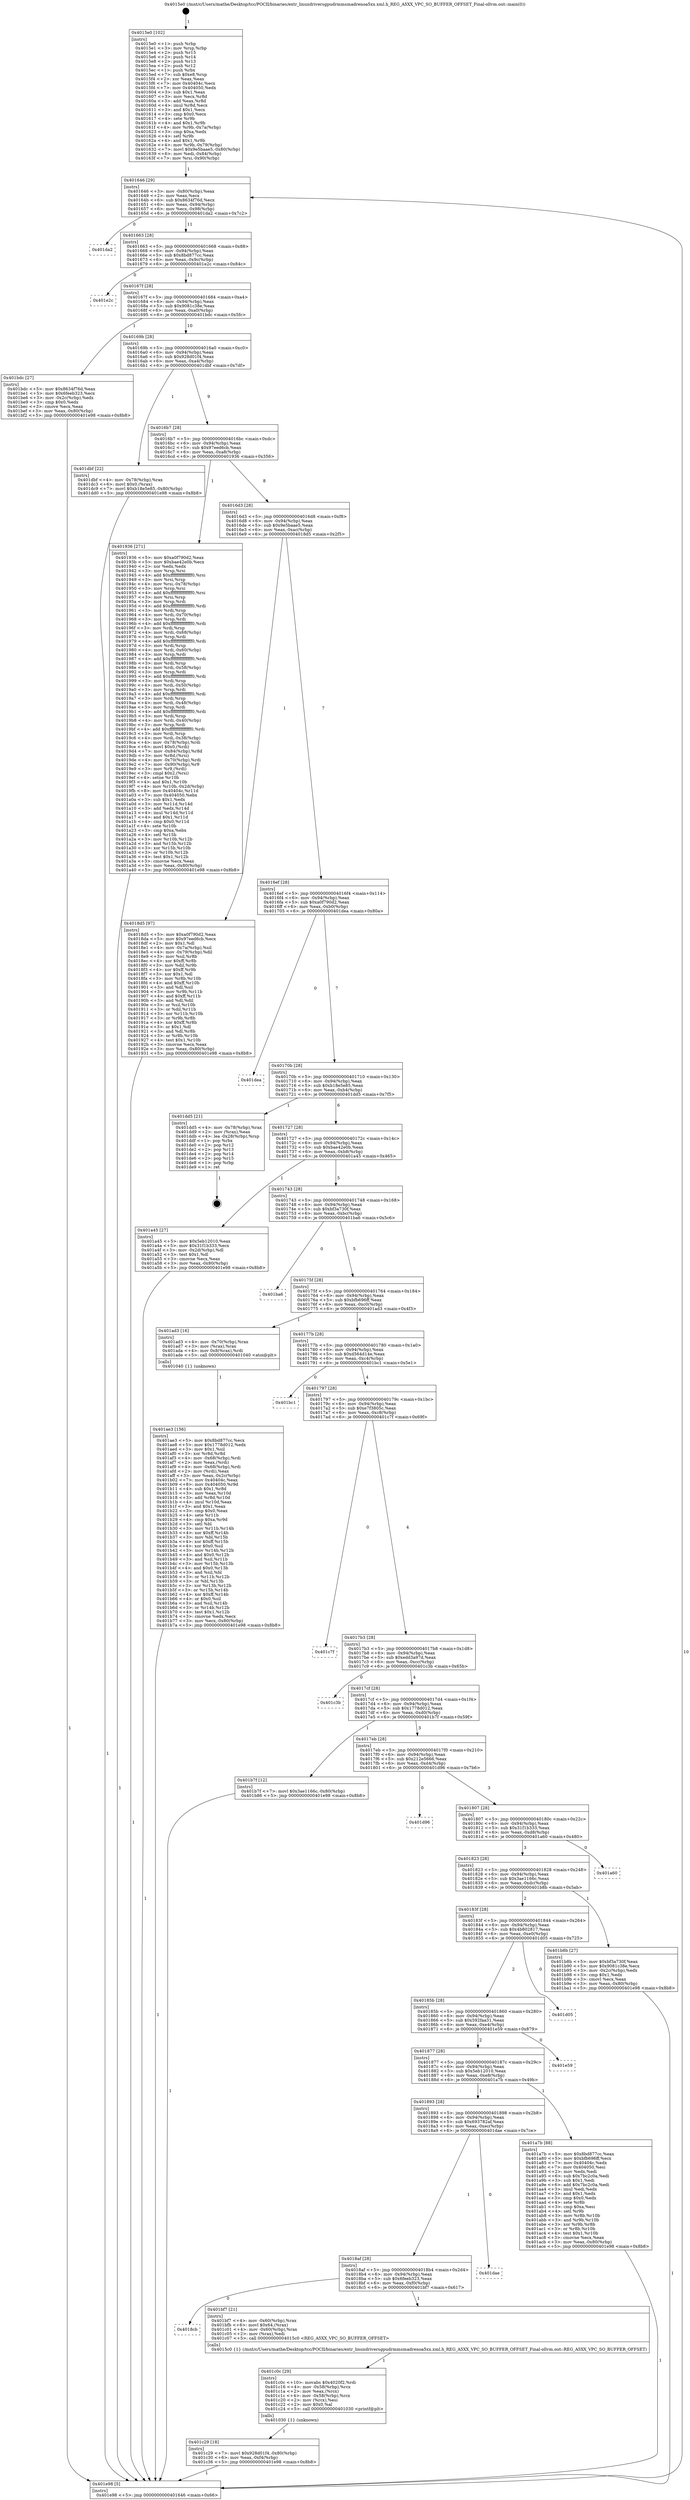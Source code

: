 digraph "0x4015e0" {
  label = "0x4015e0 (/mnt/c/Users/mathe/Desktop/tcc/POCII/binaries/extr_linuxdriversgpudrmmsmadrenoa5xx.xml.h_REG_A5XX_VPC_SO_BUFFER_OFFSET_Final-ollvm.out::main(0))"
  labelloc = "t"
  node[shape=record]

  Entry [label="",width=0.3,height=0.3,shape=circle,fillcolor=black,style=filled]
  "0x401646" [label="{
     0x401646 [29]\l
     | [instrs]\l
     &nbsp;&nbsp;0x401646 \<+3\>: mov -0x80(%rbp),%eax\l
     &nbsp;&nbsp;0x401649 \<+2\>: mov %eax,%ecx\l
     &nbsp;&nbsp;0x40164b \<+6\>: sub $0x8634f76d,%ecx\l
     &nbsp;&nbsp;0x401651 \<+6\>: mov %eax,-0x94(%rbp)\l
     &nbsp;&nbsp;0x401657 \<+6\>: mov %ecx,-0x98(%rbp)\l
     &nbsp;&nbsp;0x40165d \<+6\>: je 0000000000401da2 \<main+0x7c2\>\l
  }"]
  "0x401da2" [label="{
     0x401da2\l
  }", style=dashed]
  "0x401663" [label="{
     0x401663 [28]\l
     | [instrs]\l
     &nbsp;&nbsp;0x401663 \<+5\>: jmp 0000000000401668 \<main+0x88\>\l
     &nbsp;&nbsp;0x401668 \<+6\>: mov -0x94(%rbp),%eax\l
     &nbsp;&nbsp;0x40166e \<+5\>: sub $0x8bd877cc,%eax\l
     &nbsp;&nbsp;0x401673 \<+6\>: mov %eax,-0x9c(%rbp)\l
     &nbsp;&nbsp;0x401679 \<+6\>: je 0000000000401e2c \<main+0x84c\>\l
  }"]
  Exit [label="",width=0.3,height=0.3,shape=circle,fillcolor=black,style=filled,peripheries=2]
  "0x401e2c" [label="{
     0x401e2c\l
  }", style=dashed]
  "0x40167f" [label="{
     0x40167f [28]\l
     | [instrs]\l
     &nbsp;&nbsp;0x40167f \<+5\>: jmp 0000000000401684 \<main+0xa4\>\l
     &nbsp;&nbsp;0x401684 \<+6\>: mov -0x94(%rbp),%eax\l
     &nbsp;&nbsp;0x40168a \<+5\>: sub $0x9081c38e,%eax\l
     &nbsp;&nbsp;0x40168f \<+6\>: mov %eax,-0xa0(%rbp)\l
     &nbsp;&nbsp;0x401695 \<+6\>: je 0000000000401bdc \<main+0x5fc\>\l
  }"]
  "0x401c29" [label="{
     0x401c29 [18]\l
     | [instrs]\l
     &nbsp;&nbsp;0x401c29 \<+7\>: movl $0x928d01f4,-0x80(%rbp)\l
     &nbsp;&nbsp;0x401c30 \<+6\>: mov %eax,-0xf4(%rbp)\l
     &nbsp;&nbsp;0x401c36 \<+5\>: jmp 0000000000401e98 \<main+0x8b8\>\l
  }"]
  "0x401bdc" [label="{
     0x401bdc [27]\l
     | [instrs]\l
     &nbsp;&nbsp;0x401bdc \<+5\>: mov $0x8634f76d,%eax\l
     &nbsp;&nbsp;0x401be1 \<+5\>: mov $0x6feeb323,%ecx\l
     &nbsp;&nbsp;0x401be6 \<+3\>: mov -0x2c(%rbp),%edx\l
     &nbsp;&nbsp;0x401be9 \<+3\>: cmp $0x0,%edx\l
     &nbsp;&nbsp;0x401bec \<+3\>: cmove %ecx,%eax\l
     &nbsp;&nbsp;0x401bef \<+3\>: mov %eax,-0x80(%rbp)\l
     &nbsp;&nbsp;0x401bf2 \<+5\>: jmp 0000000000401e98 \<main+0x8b8\>\l
  }"]
  "0x40169b" [label="{
     0x40169b [28]\l
     | [instrs]\l
     &nbsp;&nbsp;0x40169b \<+5\>: jmp 00000000004016a0 \<main+0xc0\>\l
     &nbsp;&nbsp;0x4016a0 \<+6\>: mov -0x94(%rbp),%eax\l
     &nbsp;&nbsp;0x4016a6 \<+5\>: sub $0x928d01f4,%eax\l
     &nbsp;&nbsp;0x4016ab \<+6\>: mov %eax,-0xa4(%rbp)\l
     &nbsp;&nbsp;0x4016b1 \<+6\>: je 0000000000401dbf \<main+0x7df\>\l
  }"]
  "0x401c0c" [label="{
     0x401c0c [29]\l
     | [instrs]\l
     &nbsp;&nbsp;0x401c0c \<+10\>: movabs $0x4020f2,%rdi\l
     &nbsp;&nbsp;0x401c16 \<+4\>: mov -0x58(%rbp),%rcx\l
     &nbsp;&nbsp;0x401c1a \<+2\>: mov %eax,(%rcx)\l
     &nbsp;&nbsp;0x401c1c \<+4\>: mov -0x58(%rbp),%rcx\l
     &nbsp;&nbsp;0x401c20 \<+2\>: mov (%rcx),%esi\l
     &nbsp;&nbsp;0x401c22 \<+2\>: mov $0x0,%al\l
     &nbsp;&nbsp;0x401c24 \<+5\>: call 0000000000401030 \<printf@plt\>\l
     | [calls]\l
     &nbsp;&nbsp;0x401030 \{1\} (unknown)\l
  }"]
  "0x401dbf" [label="{
     0x401dbf [22]\l
     | [instrs]\l
     &nbsp;&nbsp;0x401dbf \<+4\>: mov -0x78(%rbp),%rax\l
     &nbsp;&nbsp;0x401dc3 \<+6\>: movl $0x0,(%rax)\l
     &nbsp;&nbsp;0x401dc9 \<+7\>: movl $0xb18e5e85,-0x80(%rbp)\l
     &nbsp;&nbsp;0x401dd0 \<+5\>: jmp 0000000000401e98 \<main+0x8b8\>\l
  }"]
  "0x4016b7" [label="{
     0x4016b7 [28]\l
     | [instrs]\l
     &nbsp;&nbsp;0x4016b7 \<+5\>: jmp 00000000004016bc \<main+0xdc\>\l
     &nbsp;&nbsp;0x4016bc \<+6\>: mov -0x94(%rbp),%eax\l
     &nbsp;&nbsp;0x4016c2 \<+5\>: sub $0x97eed6cb,%eax\l
     &nbsp;&nbsp;0x4016c7 \<+6\>: mov %eax,-0xa8(%rbp)\l
     &nbsp;&nbsp;0x4016cd \<+6\>: je 0000000000401936 \<main+0x356\>\l
  }"]
  "0x4018cb" [label="{
     0x4018cb\l
  }", style=dashed]
  "0x401936" [label="{
     0x401936 [271]\l
     | [instrs]\l
     &nbsp;&nbsp;0x401936 \<+5\>: mov $0xa0f790d2,%eax\l
     &nbsp;&nbsp;0x40193b \<+5\>: mov $0xbae42e0b,%ecx\l
     &nbsp;&nbsp;0x401940 \<+2\>: xor %edx,%edx\l
     &nbsp;&nbsp;0x401942 \<+3\>: mov %rsp,%rsi\l
     &nbsp;&nbsp;0x401945 \<+4\>: add $0xfffffffffffffff0,%rsi\l
     &nbsp;&nbsp;0x401949 \<+3\>: mov %rsi,%rsp\l
     &nbsp;&nbsp;0x40194c \<+4\>: mov %rsi,-0x78(%rbp)\l
     &nbsp;&nbsp;0x401950 \<+3\>: mov %rsp,%rsi\l
     &nbsp;&nbsp;0x401953 \<+4\>: add $0xfffffffffffffff0,%rsi\l
     &nbsp;&nbsp;0x401957 \<+3\>: mov %rsi,%rsp\l
     &nbsp;&nbsp;0x40195a \<+3\>: mov %rsp,%rdi\l
     &nbsp;&nbsp;0x40195d \<+4\>: add $0xfffffffffffffff0,%rdi\l
     &nbsp;&nbsp;0x401961 \<+3\>: mov %rdi,%rsp\l
     &nbsp;&nbsp;0x401964 \<+4\>: mov %rdi,-0x70(%rbp)\l
     &nbsp;&nbsp;0x401968 \<+3\>: mov %rsp,%rdi\l
     &nbsp;&nbsp;0x40196b \<+4\>: add $0xfffffffffffffff0,%rdi\l
     &nbsp;&nbsp;0x40196f \<+3\>: mov %rdi,%rsp\l
     &nbsp;&nbsp;0x401972 \<+4\>: mov %rdi,-0x68(%rbp)\l
     &nbsp;&nbsp;0x401976 \<+3\>: mov %rsp,%rdi\l
     &nbsp;&nbsp;0x401979 \<+4\>: add $0xfffffffffffffff0,%rdi\l
     &nbsp;&nbsp;0x40197d \<+3\>: mov %rdi,%rsp\l
     &nbsp;&nbsp;0x401980 \<+4\>: mov %rdi,-0x60(%rbp)\l
     &nbsp;&nbsp;0x401984 \<+3\>: mov %rsp,%rdi\l
     &nbsp;&nbsp;0x401987 \<+4\>: add $0xfffffffffffffff0,%rdi\l
     &nbsp;&nbsp;0x40198b \<+3\>: mov %rdi,%rsp\l
     &nbsp;&nbsp;0x40198e \<+4\>: mov %rdi,-0x58(%rbp)\l
     &nbsp;&nbsp;0x401992 \<+3\>: mov %rsp,%rdi\l
     &nbsp;&nbsp;0x401995 \<+4\>: add $0xfffffffffffffff0,%rdi\l
     &nbsp;&nbsp;0x401999 \<+3\>: mov %rdi,%rsp\l
     &nbsp;&nbsp;0x40199c \<+4\>: mov %rdi,-0x50(%rbp)\l
     &nbsp;&nbsp;0x4019a0 \<+3\>: mov %rsp,%rdi\l
     &nbsp;&nbsp;0x4019a3 \<+4\>: add $0xfffffffffffffff0,%rdi\l
     &nbsp;&nbsp;0x4019a7 \<+3\>: mov %rdi,%rsp\l
     &nbsp;&nbsp;0x4019aa \<+4\>: mov %rdi,-0x48(%rbp)\l
     &nbsp;&nbsp;0x4019ae \<+3\>: mov %rsp,%rdi\l
     &nbsp;&nbsp;0x4019b1 \<+4\>: add $0xfffffffffffffff0,%rdi\l
     &nbsp;&nbsp;0x4019b5 \<+3\>: mov %rdi,%rsp\l
     &nbsp;&nbsp;0x4019b8 \<+4\>: mov %rdi,-0x40(%rbp)\l
     &nbsp;&nbsp;0x4019bc \<+3\>: mov %rsp,%rdi\l
     &nbsp;&nbsp;0x4019bf \<+4\>: add $0xfffffffffffffff0,%rdi\l
     &nbsp;&nbsp;0x4019c3 \<+3\>: mov %rdi,%rsp\l
     &nbsp;&nbsp;0x4019c6 \<+4\>: mov %rdi,-0x38(%rbp)\l
     &nbsp;&nbsp;0x4019ca \<+4\>: mov -0x78(%rbp),%rdi\l
     &nbsp;&nbsp;0x4019ce \<+6\>: movl $0x0,(%rdi)\l
     &nbsp;&nbsp;0x4019d4 \<+7\>: mov -0x84(%rbp),%r8d\l
     &nbsp;&nbsp;0x4019db \<+3\>: mov %r8d,(%rsi)\l
     &nbsp;&nbsp;0x4019de \<+4\>: mov -0x70(%rbp),%rdi\l
     &nbsp;&nbsp;0x4019e2 \<+7\>: mov -0x90(%rbp),%r9\l
     &nbsp;&nbsp;0x4019e9 \<+3\>: mov %r9,(%rdi)\l
     &nbsp;&nbsp;0x4019ec \<+3\>: cmpl $0x2,(%rsi)\l
     &nbsp;&nbsp;0x4019ef \<+4\>: setne %r10b\l
     &nbsp;&nbsp;0x4019f3 \<+4\>: and $0x1,%r10b\l
     &nbsp;&nbsp;0x4019f7 \<+4\>: mov %r10b,-0x2d(%rbp)\l
     &nbsp;&nbsp;0x4019fb \<+8\>: mov 0x40404c,%r11d\l
     &nbsp;&nbsp;0x401a03 \<+7\>: mov 0x404050,%ebx\l
     &nbsp;&nbsp;0x401a0a \<+3\>: sub $0x1,%edx\l
     &nbsp;&nbsp;0x401a0d \<+3\>: mov %r11d,%r14d\l
     &nbsp;&nbsp;0x401a10 \<+3\>: add %edx,%r14d\l
     &nbsp;&nbsp;0x401a13 \<+4\>: imul %r14d,%r11d\l
     &nbsp;&nbsp;0x401a17 \<+4\>: and $0x1,%r11d\l
     &nbsp;&nbsp;0x401a1b \<+4\>: cmp $0x0,%r11d\l
     &nbsp;&nbsp;0x401a1f \<+4\>: sete %r10b\l
     &nbsp;&nbsp;0x401a23 \<+3\>: cmp $0xa,%ebx\l
     &nbsp;&nbsp;0x401a26 \<+4\>: setl %r15b\l
     &nbsp;&nbsp;0x401a2a \<+3\>: mov %r10b,%r12b\l
     &nbsp;&nbsp;0x401a2d \<+3\>: and %r15b,%r12b\l
     &nbsp;&nbsp;0x401a30 \<+3\>: xor %r15b,%r10b\l
     &nbsp;&nbsp;0x401a33 \<+3\>: or %r10b,%r12b\l
     &nbsp;&nbsp;0x401a36 \<+4\>: test $0x1,%r12b\l
     &nbsp;&nbsp;0x401a3a \<+3\>: cmovne %ecx,%eax\l
     &nbsp;&nbsp;0x401a3d \<+3\>: mov %eax,-0x80(%rbp)\l
     &nbsp;&nbsp;0x401a40 \<+5\>: jmp 0000000000401e98 \<main+0x8b8\>\l
  }"]
  "0x4016d3" [label="{
     0x4016d3 [28]\l
     | [instrs]\l
     &nbsp;&nbsp;0x4016d3 \<+5\>: jmp 00000000004016d8 \<main+0xf8\>\l
     &nbsp;&nbsp;0x4016d8 \<+6\>: mov -0x94(%rbp),%eax\l
     &nbsp;&nbsp;0x4016de \<+5\>: sub $0x9e5baae5,%eax\l
     &nbsp;&nbsp;0x4016e3 \<+6\>: mov %eax,-0xac(%rbp)\l
     &nbsp;&nbsp;0x4016e9 \<+6\>: je 00000000004018d5 \<main+0x2f5\>\l
  }"]
  "0x401bf7" [label="{
     0x401bf7 [21]\l
     | [instrs]\l
     &nbsp;&nbsp;0x401bf7 \<+4\>: mov -0x60(%rbp),%rax\l
     &nbsp;&nbsp;0x401bfb \<+6\>: movl $0x64,(%rax)\l
     &nbsp;&nbsp;0x401c01 \<+4\>: mov -0x60(%rbp),%rax\l
     &nbsp;&nbsp;0x401c05 \<+2\>: mov (%rax),%edi\l
     &nbsp;&nbsp;0x401c07 \<+5\>: call 00000000004015c0 \<REG_A5XX_VPC_SO_BUFFER_OFFSET\>\l
     | [calls]\l
     &nbsp;&nbsp;0x4015c0 \{1\} (/mnt/c/Users/mathe/Desktop/tcc/POCII/binaries/extr_linuxdriversgpudrmmsmadrenoa5xx.xml.h_REG_A5XX_VPC_SO_BUFFER_OFFSET_Final-ollvm.out::REG_A5XX_VPC_SO_BUFFER_OFFSET)\l
  }"]
  "0x4018d5" [label="{
     0x4018d5 [97]\l
     | [instrs]\l
     &nbsp;&nbsp;0x4018d5 \<+5\>: mov $0xa0f790d2,%eax\l
     &nbsp;&nbsp;0x4018da \<+5\>: mov $0x97eed6cb,%ecx\l
     &nbsp;&nbsp;0x4018df \<+2\>: mov $0x1,%dl\l
     &nbsp;&nbsp;0x4018e1 \<+4\>: mov -0x7a(%rbp),%sil\l
     &nbsp;&nbsp;0x4018e5 \<+4\>: mov -0x79(%rbp),%dil\l
     &nbsp;&nbsp;0x4018e9 \<+3\>: mov %sil,%r8b\l
     &nbsp;&nbsp;0x4018ec \<+4\>: xor $0xff,%r8b\l
     &nbsp;&nbsp;0x4018f0 \<+3\>: mov %dil,%r9b\l
     &nbsp;&nbsp;0x4018f3 \<+4\>: xor $0xff,%r9b\l
     &nbsp;&nbsp;0x4018f7 \<+3\>: xor $0x1,%dl\l
     &nbsp;&nbsp;0x4018fa \<+3\>: mov %r8b,%r10b\l
     &nbsp;&nbsp;0x4018fd \<+4\>: and $0xff,%r10b\l
     &nbsp;&nbsp;0x401901 \<+3\>: and %dl,%sil\l
     &nbsp;&nbsp;0x401904 \<+3\>: mov %r9b,%r11b\l
     &nbsp;&nbsp;0x401907 \<+4\>: and $0xff,%r11b\l
     &nbsp;&nbsp;0x40190b \<+3\>: and %dl,%dil\l
     &nbsp;&nbsp;0x40190e \<+3\>: or %sil,%r10b\l
     &nbsp;&nbsp;0x401911 \<+3\>: or %dil,%r11b\l
     &nbsp;&nbsp;0x401914 \<+3\>: xor %r11b,%r10b\l
     &nbsp;&nbsp;0x401917 \<+3\>: or %r9b,%r8b\l
     &nbsp;&nbsp;0x40191a \<+4\>: xor $0xff,%r8b\l
     &nbsp;&nbsp;0x40191e \<+3\>: or $0x1,%dl\l
     &nbsp;&nbsp;0x401921 \<+3\>: and %dl,%r8b\l
     &nbsp;&nbsp;0x401924 \<+3\>: or %r8b,%r10b\l
     &nbsp;&nbsp;0x401927 \<+4\>: test $0x1,%r10b\l
     &nbsp;&nbsp;0x40192b \<+3\>: cmovne %ecx,%eax\l
     &nbsp;&nbsp;0x40192e \<+3\>: mov %eax,-0x80(%rbp)\l
     &nbsp;&nbsp;0x401931 \<+5\>: jmp 0000000000401e98 \<main+0x8b8\>\l
  }"]
  "0x4016ef" [label="{
     0x4016ef [28]\l
     | [instrs]\l
     &nbsp;&nbsp;0x4016ef \<+5\>: jmp 00000000004016f4 \<main+0x114\>\l
     &nbsp;&nbsp;0x4016f4 \<+6\>: mov -0x94(%rbp),%eax\l
     &nbsp;&nbsp;0x4016fa \<+5\>: sub $0xa0f790d2,%eax\l
     &nbsp;&nbsp;0x4016ff \<+6\>: mov %eax,-0xb0(%rbp)\l
     &nbsp;&nbsp;0x401705 \<+6\>: je 0000000000401dea \<main+0x80a\>\l
  }"]
  "0x401e98" [label="{
     0x401e98 [5]\l
     | [instrs]\l
     &nbsp;&nbsp;0x401e98 \<+5\>: jmp 0000000000401646 \<main+0x66\>\l
  }"]
  "0x4015e0" [label="{
     0x4015e0 [102]\l
     | [instrs]\l
     &nbsp;&nbsp;0x4015e0 \<+1\>: push %rbp\l
     &nbsp;&nbsp;0x4015e1 \<+3\>: mov %rsp,%rbp\l
     &nbsp;&nbsp;0x4015e4 \<+2\>: push %r15\l
     &nbsp;&nbsp;0x4015e6 \<+2\>: push %r14\l
     &nbsp;&nbsp;0x4015e8 \<+2\>: push %r13\l
     &nbsp;&nbsp;0x4015ea \<+2\>: push %r12\l
     &nbsp;&nbsp;0x4015ec \<+1\>: push %rbx\l
     &nbsp;&nbsp;0x4015ed \<+7\>: sub $0xe8,%rsp\l
     &nbsp;&nbsp;0x4015f4 \<+2\>: xor %eax,%eax\l
     &nbsp;&nbsp;0x4015f6 \<+7\>: mov 0x40404c,%ecx\l
     &nbsp;&nbsp;0x4015fd \<+7\>: mov 0x404050,%edx\l
     &nbsp;&nbsp;0x401604 \<+3\>: sub $0x1,%eax\l
     &nbsp;&nbsp;0x401607 \<+3\>: mov %ecx,%r8d\l
     &nbsp;&nbsp;0x40160a \<+3\>: add %eax,%r8d\l
     &nbsp;&nbsp;0x40160d \<+4\>: imul %r8d,%ecx\l
     &nbsp;&nbsp;0x401611 \<+3\>: and $0x1,%ecx\l
     &nbsp;&nbsp;0x401614 \<+3\>: cmp $0x0,%ecx\l
     &nbsp;&nbsp;0x401617 \<+4\>: sete %r9b\l
     &nbsp;&nbsp;0x40161b \<+4\>: and $0x1,%r9b\l
     &nbsp;&nbsp;0x40161f \<+4\>: mov %r9b,-0x7a(%rbp)\l
     &nbsp;&nbsp;0x401623 \<+3\>: cmp $0xa,%edx\l
     &nbsp;&nbsp;0x401626 \<+4\>: setl %r9b\l
     &nbsp;&nbsp;0x40162a \<+4\>: and $0x1,%r9b\l
     &nbsp;&nbsp;0x40162e \<+4\>: mov %r9b,-0x79(%rbp)\l
     &nbsp;&nbsp;0x401632 \<+7\>: movl $0x9e5baae5,-0x80(%rbp)\l
     &nbsp;&nbsp;0x401639 \<+6\>: mov %edi,-0x84(%rbp)\l
     &nbsp;&nbsp;0x40163f \<+7\>: mov %rsi,-0x90(%rbp)\l
  }"]
  "0x4018af" [label="{
     0x4018af [28]\l
     | [instrs]\l
     &nbsp;&nbsp;0x4018af \<+5\>: jmp 00000000004018b4 \<main+0x2d4\>\l
     &nbsp;&nbsp;0x4018b4 \<+6\>: mov -0x94(%rbp),%eax\l
     &nbsp;&nbsp;0x4018ba \<+5\>: sub $0x6feeb323,%eax\l
     &nbsp;&nbsp;0x4018bf \<+6\>: mov %eax,-0xf0(%rbp)\l
     &nbsp;&nbsp;0x4018c5 \<+6\>: je 0000000000401bf7 \<main+0x617\>\l
  }"]
  "0x401dae" [label="{
     0x401dae\l
  }", style=dashed]
  "0x401dea" [label="{
     0x401dea\l
  }", style=dashed]
  "0x40170b" [label="{
     0x40170b [28]\l
     | [instrs]\l
     &nbsp;&nbsp;0x40170b \<+5\>: jmp 0000000000401710 \<main+0x130\>\l
     &nbsp;&nbsp;0x401710 \<+6\>: mov -0x94(%rbp),%eax\l
     &nbsp;&nbsp;0x401716 \<+5\>: sub $0xb18e5e85,%eax\l
     &nbsp;&nbsp;0x40171b \<+6\>: mov %eax,-0xb4(%rbp)\l
     &nbsp;&nbsp;0x401721 \<+6\>: je 0000000000401dd5 \<main+0x7f5\>\l
  }"]
  "0x401ae3" [label="{
     0x401ae3 [156]\l
     | [instrs]\l
     &nbsp;&nbsp;0x401ae3 \<+5\>: mov $0x8bd877cc,%ecx\l
     &nbsp;&nbsp;0x401ae8 \<+5\>: mov $0x1778d012,%edx\l
     &nbsp;&nbsp;0x401aed \<+3\>: mov $0x1,%sil\l
     &nbsp;&nbsp;0x401af0 \<+3\>: xor %r8d,%r8d\l
     &nbsp;&nbsp;0x401af3 \<+4\>: mov -0x68(%rbp),%rdi\l
     &nbsp;&nbsp;0x401af7 \<+2\>: mov %eax,(%rdi)\l
     &nbsp;&nbsp;0x401af9 \<+4\>: mov -0x68(%rbp),%rdi\l
     &nbsp;&nbsp;0x401afd \<+2\>: mov (%rdi),%eax\l
     &nbsp;&nbsp;0x401aff \<+3\>: mov %eax,-0x2c(%rbp)\l
     &nbsp;&nbsp;0x401b02 \<+7\>: mov 0x40404c,%eax\l
     &nbsp;&nbsp;0x401b09 \<+8\>: mov 0x404050,%r9d\l
     &nbsp;&nbsp;0x401b11 \<+4\>: sub $0x1,%r8d\l
     &nbsp;&nbsp;0x401b15 \<+3\>: mov %eax,%r10d\l
     &nbsp;&nbsp;0x401b18 \<+3\>: add %r8d,%r10d\l
     &nbsp;&nbsp;0x401b1b \<+4\>: imul %r10d,%eax\l
     &nbsp;&nbsp;0x401b1f \<+3\>: and $0x1,%eax\l
     &nbsp;&nbsp;0x401b22 \<+3\>: cmp $0x0,%eax\l
     &nbsp;&nbsp;0x401b25 \<+4\>: sete %r11b\l
     &nbsp;&nbsp;0x401b29 \<+4\>: cmp $0xa,%r9d\l
     &nbsp;&nbsp;0x401b2d \<+3\>: setl %bl\l
     &nbsp;&nbsp;0x401b30 \<+3\>: mov %r11b,%r14b\l
     &nbsp;&nbsp;0x401b33 \<+4\>: xor $0xff,%r14b\l
     &nbsp;&nbsp;0x401b37 \<+3\>: mov %bl,%r15b\l
     &nbsp;&nbsp;0x401b3a \<+4\>: xor $0xff,%r15b\l
     &nbsp;&nbsp;0x401b3e \<+4\>: xor $0x0,%sil\l
     &nbsp;&nbsp;0x401b42 \<+3\>: mov %r14b,%r12b\l
     &nbsp;&nbsp;0x401b45 \<+4\>: and $0x0,%r12b\l
     &nbsp;&nbsp;0x401b49 \<+3\>: and %sil,%r11b\l
     &nbsp;&nbsp;0x401b4c \<+3\>: mov %r15b,%r13b\l
     &nbsp;&nbsp;0x401b4f \<+4\>: and $0x0,%r13b\l
     &nbsp;&nbsp;0x401b53 \<+3\>: and %sil,%bl\l
     &nbsp;&nbsp;0x401b56 \<+3\>: or %r11b,%r12b\l
     &nbsp;&nbsp;0x401b59 \<+3\>: or %bl,%r13b\l
     &nbsp;&nbsp;0x401b5c \<+3\>: xor %r13b,%r12b\l
     &nbsp;&nbsp;0x401b5f \<+3\>: or %r15b,%r14b\l
     &nbsp;&nbsp;0x401b62 \<+4\>: xor $0xff,%r14b\l
     &nbsp;&nbsp;0x401b66 \<+4\>: or $0x0,%sil\l
     &nbsp;&nbsp;0x401b6a \<+3\>: and %sil,%r14b\l
     &nbsp;&nbsp;0x401b6d \<+3\>: or %r14b,%r12b\l
     &nbsp;&nbsp;0x401b70 \<+4\>: test $0x1,%r12b\l
     &nbsp;&nbsp;0x401b74 \<+3\>: cmovne %edx,%ecx\l
     &nbsp;&nbsp;0x401b77 \<+3\>: mov %ecx,-0x80(%rbp)\l
     &nbsp;&nbsp;0x401b7a \<+5\>: jmp 0000000000401e98 \<main+0x8b8\>\l
  }"]
  "0x401dd5" [label="{
     0x401dd5 [21]\l
     | [instrs]\l
     &nbsp;&nbsp;0x401dd5 \<+4\>: mov -0x78(%rbp),%rax\l
     &nbsp;&nbsp;0x401dd9 \<+2\>: mov (%rax),%eax\l
     &nbsp;&nbsp;0x401ddb \<+4\>: lea -0x28(%rbp),%rsp\l
     &nbsp;&nbsp;0x401ddf \<+1\>: pop %rbx\l
     &nbsp;&nbsp;0x401de0 \<+2\>: pop %r12\l
     &nbsp;&nbsp;0x401de2 \<+2\>: pop %r13\l
     &nbsp;&nbsp;0x401de4 \<+2\>: pop %r14\l
     &nbsp;&nbsp;0x401de6 \<+2\>: pop %r15\l
     &nbsp;&nbsp;0x401de8 \<+1\>: pop %rbp\l
     &nbsp;&nbsp;0x401de9 \<+1\>: ret\l
  }"]
  "0x401727" [label="{
     0x401727 [28]\l
     | [instrs]\l
     &nbsp;&nbsp;0x401727 \<+5\>: jmp 000000000040172c \<main+0x14c\>\l
     &nbsp;&nbsp;0x40172c \<+6\>: mov -0x94(%rbp),%eax\l
     &nbsp;&nbsp;0x401732 \<+5\>: sub $0xbae42e0b,%eax\l
     &nbsp;&nbsp;0x401737 \<+6\>: mov %eax,-0xb8(%rbp)\l
     &nbsp;&nbsp;0x40173d \<+6\>: je 0000000000401a45 \<main+0x465\>\l
  }"]
  "0x401893" [label="{
     0x401893 [28]\l
     | [instrs]\l
     &nbsp;&nbsp;0x401893 \<+5\>: jmp 0000000000401898 \<main+0x2b8\>\l
     &nbsp;&nbsp;0x401898 \<+6\>: mov -0x94(%rbp),%eax\l
     &nbsp;&nbsp;0x40189e \<+5\>: sub $0x693782af,%eax\l
     &nbsp;&nbsp;0x4018a3 \<+6\>: mov %eax,-0xec(%rbp)\l
     &nbsp;&nbsp;0x4018a9 \<+6\>: je 0000000000401dae \<main+0x7ce\>\l
  }"]
  "0x401a45" [label="{
     0x401a45 [27]\l
     | [instrs]\l
     &nbsp;&nbsp;0x401a45 \<+5\>: mov $0x5eb12010,%eax\l
     &nbsp;&nbsp;0x401a4a \<+5\>: mov $0x31f1b333,%ecx\l
     &nbsp;&nbsp;0x401a4f \<+3\>: mov -0x2d(%rbp),%dl\l
     &nbsp;&nbsp;0x401a52 \<+3\>: test $0x1,%dl\l
     &nbsp;&nbsp;0x401a55 \<+3\>: cmovne %ecx,%eax\l
     &nbsp;&nbsp;0x401a58 \<+3\>: mov %eax,-0x80(%rbp)\l
     &nbsp;&nbsp;0x401a5b \<+5\>: jmp 0000000000401e98 \<main+0x8b8\>\l
  }"]
  "0x401743" [label="{
     0x401743 [28]\l
     | [instrs]\l
     &nbsp;&nbsp;0x401743 \<+5\>: jmp 0000000000401748 \<main+0x168\>\l
     &nbsp;&nbsp;0x401748 \<+6\>: mov -0x94(%rbp),%eax\l
     &nbsp;&nbsp;0x40174e \<+5\>: sub $0xbf3a730f,%eax\l
     &nbsp;&nbsp;0x401753 \<+6\>: mov %eax,-0xbc(%rbp)\l
     &nbsp;&nbsp;0x401759 \<+6\>: je 0000000000401ba6 \<main+0x5c6\>\l
  }"]
  "0x401a7b" [label="{
     0x401a7b [88]\l
     | [instrs]\l
     &nbsp;&nbsp;0x401a7b \<+5\>: mov $0x8bd877cc,%eax\l
     &nbsp;&nbsp;0x401a80 \<+5\>: mov $0xbfb696ff,%ecx\l
     &nbsp;&nbsp;0x401a85 \<+7\>: mov 0x40404c,%edx\l
     &nbsp;&nbsp;0x401a8c \<+7\>: mov 0x404050,%esi\l
     &nbsp;&nbsp;0x401a93 \<+2\>: mov %edx,%edi\l
     &nbsp;&nbsp;0x401a95 \<+6\>: sub $0x7bc2c0a,%edi\l
     &nbsp;&nbsp;0x401a9b \<+3\>: sub $0x1,%edi\l
     &nbsp;&nbsp;0x401a9e \<+6\>: add $0x7bc2c0a,%edi\l
     &nbsp;&nbsp;0x401aa4 \<+3\>: imul %edi,%edx\l
     &nbsp;&nbsp;0x401aa7 \<+3\>: and $0x1,%edx\l
     &nbsp;&nbsp;0x401aaa \<+3\>: cmp $0x0,%edx\l
     &nbsp;&nbsp;0x401aad \<+4\>: sete %r8b\l
     &nbsp;&nbsp;0x401ab1 \<+3\>: cmp $0xa,%esi\l
     &nbsp;&nbsp;0x401ab4 \<+4\>: setl %r9b\l
     &nbsp;&nbsp;0x401ab8 \<+3\>: mov %r8b,%r10b\l
     &nbsp;&nbsp;0x401abb \<+3\>: and %r9b,%r10b\l
     &nbsp;&nbsp;0x401abe \<+3\>: xor %r9b,%r8b\l
     &nbsp;&nbsp;0x401ac1 \<+3\>: or %r8b,%r10b\l
     &nbsp;&nbsp;0x401ac4 \<+4\>: test $0x1,%r10b\l
     &nbsp;&nbsp;0x401ac8 \<+3\>: cmovne %ecx,%eax\l
     &nbsp;&nbsp;0x401acb \<+3\>: mov %eax,-0x80(%rbp)\l
     &nbsp;&nbsp;0x401ace \<+5\>: jmp 0000000000401e98 \<main+0x8b8\>\l
  }"]
  "0x401ba6" [label="{
     0x401ba6\l
  }", style=dashed]
  "0x40175f" [label="{
     0x40175f [28]\l
     | [instrs]\l
     &nbsp;&nbsp;0x40175f \<+5\>: jmp 0000000000401764 \<main+0x184\>\l
     &nbsp;&nbsp;0x401764 \<+6\>: mov -0x94(%rbp),%eax\l
     &nbsp;&nbsp;0x40176a \<+5\>: sub $0xbfb696ff,%eax\l
     &nbsp;&nbsp;0x40176f \<+6\>: mov %eax,-0xc0(%rbp)\l
     &nbsp;&nbsp;0x401775 \<+6\>: je 0000000000401ad3 \<main+0x4f3\>\l
  }"]
  "0x401877" [label="{
     0x401877 [28]\l
     | [instrs]\l
     &nbsp;&nbsp;0x401877 \<+5\>: jmp 000000000040187c \<main+0x29c\>\l
     &nbsp;&nbsp;0x40187c \<+6\>: mov -0x94(%rbp),%eax\l
     &nbsp;&nbsp;0x401882 \<+5\>: sub $0x5eb12010,%eax\l
     &nbsp;&nbsp;0x401887 \<+6\>: mov %eax,-0xe8(%rbp)\l
     &nbsp;&nbsp;0x40188d \<+6\>: je 0000000000401a7b \<main+0x49b\>\l
  }"]
  "0x401ad3" [label="{
     0x401ad3 [16]\l
     | [instrs]\l
     &nbsp;&nbsp;0x401ad3 \<+4\>: mov -0x70(%rbp),%rax\l
     &nbsp;&nbsp;0x401ad7 \<+3\>: mov (%rax),%rax\l
     &nbsp;&nbsp;0x401ada \<+4\>: mov 0x8(%rax),%rdi\l
     &nbsp;&nbsp;0x401ade \<+5\>: call 0000000000401040 \<atoi@plt\>\l
     | [calls]\l
     &nbsp;&nbsp;0x401040 \{1\} (unknown)\l
  }"]
  "0x40177b" [label="{
     0x40177b [28]\l
     | [instrs]\l
     &nbsp;&nbsp;0x40177b \<+5\>: jmp 0000000000401780 \<main+0x1a0\>\l
     &nbsp;&nbsp;0x401780 \<+6\>: mov -0x94(%rbp),%eax\l
     &nbsp;&nbsp;0x401786 \<+5\>: sub $0xd564d14e,%eax\l
     &nbsp;&nbsp;0x40178b \<+6\>: mov %eax,-0xc4(%rbp)\l
     &nbsp;&nbsp;0x401791 \<+6\>: je 0000000000401bc1 \<main+0x5e1\>\l
  }"]
  "0x401e59" [label="{
     0x401e59\l
  }", style=dashed]
  "0x401bc1" [label="{
     0x401bc1\l
  }", style=dashed]
  "0x401797" [label="{
     0x401797 [28]\l
     | [instrs]\l
     &nbsp;&nbsp;0x401797 \<+5\>: jmp 000000000040179c \<main+0x1bc\>\l
     &nbsp;&nbsp;0x40179c \<+6\>: mov -0x94(%rbp),%eax\l
     &nbsp;&nbsp;0x4017a2 \<+5\>: sub $0xe7f3805c,%eax\l
     &nbsp;&nbsp;0x4017a7 \<+6\>: mov %eax,-0xc8(%rbp)\l
     &nbsp;&nbsp;0x4017ad \<+6\>: je 0000000000401c7f \<main+0x69f\>\l
  }"]
  "0x40185b" [label="{
     0x40185b [28]\l
     | [instrs]\l
     &nbsp;&nbsp;0x40185b \<+5\>: jmp 0000000000401860 \<main+0x280\>\l
     &nbsp;&nbsp;0x401860 \<+6\>: mov -0x94(%rbp),%eax\l
     &nbsp;&nbsp;0x401866 \<+5\>: sub $0x592faa31,%eax\l
     &nbsp;&nbsp;0x40186b \<+6\>: mov %eax,-0xe4(%rbp)\l
     &nbsp;&nbsp;0x401871 \<+6\>: je 0000000000401e59 \<main+0x879\>\l
  }"]
  "0x401c7f" [label="{
     0x401c7f\l
  }", style=dashed]
  "0x4017b3" [label="{
     0x4017b3 [28]\l
     | [instrs]\l
     &nbsp;&nbsp;0x4017b3 \<+5\>: jmp 00000000004017b8 \<main+0x1d8\>\l
     &nbsp;&nbsp;0x4017b8 \<+6\>: mov -0x94(%rbp),%eax\l
     &nbsp;&nbsp;0x4017be \<+5\>: sub $0xedd3a97d,%eax\l
     &nbsp;&nbsp;0x4017c3 \<+6\>: mov %eax,-0xcc(%rbp)\l
     &nbsp;&nbsp;0x4017c9 \<+6\>: je 0000000000401c3b \<main+0x65b\>\l
  }"]
  "0x401d05" [label="{
     0x401d05\l
  }", style=dashed]
  "0x401c3b" [label="{
     0x401c3b\l
  }", style=dashed]
  "0x4017cf" [label="{
     0x4017cf [28]\l
     | [instrs]\l
     &nbsp;&nbsp;0x4017cf \<+5\>: jmp 00000000004017d4 \<main+0x1f4\>\l
     &nbsp;&nbsp;0x4017d4 \<+6\>: mov -0x94(%rbp),%eax\l
     &nbsp;&nbsp;0x4017da \<+5\>: sub $0x1778d012,%eax\l
     &nbsp;&nbsp;0x4017df \<+6\>: mov %eax,-0xd0(%rbp)\l
     &nbsp;&nbsp;0x4017e5 \<+6\>: je 0000000000401b7f \<main+0x59f\>\l
  }"]
  "0x40183f" [label="{
     0x40183f [28]\l
     | [instrs]\l
     &nbsp;&nbsp;0x40183f \<+5\>: jmp 0000000000401844 \<main+0x264\>\l
     &nbsp;&nbsp;0x401844 \<+6\>: mov -0x94(%rbp),%eax\l
     &nbsp;&nbsp;0x40184a \<+5\>: sub $0x4b802817,%eax\l
     &nbsp;&nbsp;0x40184f \<+6\>: mov %eax,-0xe0(%rbp)\l
     &nbsp;&nbsp;0x401855 \<+6\>: je 0000000000401d05 \<main+0x725\>\l
  }"]
  "0x401b7f" [label="{
     0x401b7f [12]\l
     | [instrs]\l
     &nbsp;&nbsp;0x401b7f \<+7\>: movl $0x3ae1166c,-0x80(%rbp)\l
     &nbsp;&nbsp;0x401b86 \<+5\>: jmp 0000000000401e98 \<main+0x8b8\>\l
  }"]
  "0x4017eb" [label="{
     0x4017eb [28]\l
     | [instrs]\l
     &nbsp;&nbsp;0x4017eb \<+5\>: jmp 00000000004017f0 \<main+0x210\>\l
     &nbsp;&nbsp;0x4017f0 \<+6\>: mov -0x94(%rbp),%eax\l
     &nbsp;&nbsp;0x4017f6 \<+5\>: sub $0x212e5666,%eax\l
     &nbsp;&nbsp;0x4017fb \<+6\>: mov %eax,-0xd4(%rbp)\l
     &nbsp;&nbsp;0x401801 \<+6\>: je 0000000000401d96 \<main+0x7b6\>\l
  }"]
  "0x401b8b" [label="{
     0x401b8b [27]\l
     | [instrs]\l
     &nbsp;&nbsp;0x401b8b \<+5\>: mov $0xbf3a730f,%eax\l
     &nbsp;&nbsp;0x401b90 \<+5\>: mov $0x9081c38e,%ecx\l
     &nbsp;&nbsp;0x401b95 \<+3\>: mov -0x2c(%rbp),%edx\l
     &nbsp;&nbsp;0x401b98 \<+3\>: cmp $0x1,%edx\l
     &nbsp;&nbsp;0x401b9b \<+3\>: cmovl %ecx,%eax\l
     &nbsp;&nbsp;0x401b9e \<+3\>: mov %eax,-0x80(%rbp)\l
     &nbsp;&nbsp;0x401ba1 \<+5\>: jmp 0000000000401e98 \<main+0x8b8\>\l
  }"]
  "0x401d96" [label="{
     0x401d96\l
  }", style=dashed]
  "0x401807" [label="{
     0x401807 [28]\l
     | [instrs]\l
     &nbsp;&nbsp;0x401807 \<+5\>: jmp 000000000040180c \<main+0x22c\>\l
     &nbsp;&nbsp;0x40180c \<+6\>: mov -0x94(%rbp),%eax\l
     &nbsp;&nbsp;0x401812 \<+5\>: sub $0x31f1b333,%eax\l
     &nbsp;&nbsp;0x401817 \<+6\>: mov %eax,-0xd8(%rbp)\l
     &nbsp;&nbsp;0x40181d \<+6\>: je 0000000000401a60 \<main+0x480\>\l
  }"]
  "0x401823" [label="{
     0x401823 [28]\l
     | [instrs]\l
     &nbsp;&nbsp;0x401823 \<+5\>: jmp 0000000000401828 \<main+0x248\>\l
     &nbsp;&nbsp;0x401828 \<+6\>: mov -0x94(%rbp),%eax\l
     &nbsp;&nbsp;0x40182e \<+5\>: sub $0x3ae1166c,%eax\l
     &nbsp;&nbsp;0x401833 \<+6\>: mov %eax,-0xdc(%rbp)\l
     &nbsp;&nbsp;0x401839 \<+6\>: je 0000000000401b8b \<main+0x5ab\>\l
  }"]
  "0x401a60" [label="{
     0x401a60\l
  }", style=dashed]
  Entry -> "0x4015e0" [label=" 1"]
  "0x401646" -> "0x401da2" [label=" 0"]
  "0x401646" -> "0x401663" [label=" 11"]
  "0x401dd5" -> Exit [label=" 1"]
  "0x401663" -> "0x401e2c" [label=" 0"]
  "0x401663" -> "0x40167f" [label=" 11"]
  "0x401dbf" -> "0x401e98" [label=" 1"]
  "0x40167f" -> "0x401bdc" [label=" 1"]
  "0x40167f" -> "0x40169b" [label=" 10"]
  "0x401c29" -> "0x401e98" [label=" 1"]
  "0x40169b" -> "0x401dbf" [label=" 1"]
  "0x40169b" -> "0x4016b7" [label=" 9"]
  "0x401c0c" -> "0x401c29" [label=" 1"]
  "0x4016b7" -> "0x401936" [label=" 1"]
  "0x4016b7" -> "0x4016d3" [label=" 8"]
  "0x401bf7" -> "0x401c0c" [label=" 1"]
  "0x4016d3" -> "0x4018d5" [label=" 1"]
  "0x4016d3" -> "0x4016ef" [label=" 7"]
  "0x4018d5" -> "0x401e98" [label=" 1"]
  "0x4015e0" -> "0x401646" [label=" 1"]
  "0x401e98" -> "0x401646" [label=" 10"]
  "0x4018af" -> "0x4018cb" [label=" 0"]
  "0x401936" -> "0x401e98" [label=" 1"]
  "0x4018af" -> "0x401bf7" [label=" 1"]
  "0x4016ef" -> "0x401dea" [label=" 0"]
  "0x4016ef" -> "0x40170b" [label=" 7"]
  "0x401893" -> "0x4018af" [label=" 1"]
  "0x40170b" -> "0x401dd5" [label=" 1"]
  "0x40170b" -> "0x401727" [label=" 6"]
  "0x401893" -> "0x401dae" [label=" 0"]
  "0x401727" -> "0x401a45" [label=" 1"]
  "0x401727" -> "0x401743" [label=" 5"]
  "0x401a45" -> "0x401e98" [label=" 1"]
  "0x401bdc" -> "0x401e98" [label=" 1"]
  "0x401743" -> "0x401ba6" [label=" 0"]
  "0x401743" -> "0x40175f" [label=" 5"]
  "0x401b8b" -> "0x401e98" [label=" 1"]
  "0x40175f" -> "0x401ad3" [label=" 1"]
  "0x40175f" -> "0x40177b" [label=" 4"]
  "0x401ae3" -> "0x401e98" [label=" 1"]
  "0x40177b" -> "0x401bc1" [label=" 0"]
  "0x40177b" -> "0x401797" [label=" 4"]
  "0x401ad3" -> "0x401ae3" [label=" 1"]
  "0x401797" -> "0x401c7f" [label=" 0"]
  "0x401797" -> "0x4017b3" [label=" 4"]
  "0x401877" -> "0x401893" [label=" 1"]
  "0x4017b3" -> "0x401c3b" [label=" 0"]
  "0x4017b3" -> "0x4017cf" [label=" 4"]
  "0x401877" -> "0x401a7b" [label=" 1"]
  "0x4017cf" -> "0x401b7f" [label=" 1"]
  "0x4017cf" -> "0x4017eb" [label=" 3"]
  "0x40185b" -> "0x401877" [label=" 2"]
  "0x4017eb" -> "0x401d96" [label=" 0"]
  "0x4017eb" -> "0x401807" [label=" 3"]
  "0x40185b" -> "0x401e59" [label=" 0"]
  "0x401807" -> "0x401a60" [label=" 0"]
  "0x401807" -> "0x401823" [label=" 3"]
  "0x401a7b" -> "0x401e98" [label=" 1"]
  "0x401823" -> "0x401b8b" [label=" 1"]
  "0x401823" -> "0x40183f" [label=" 2"]
  "0x401b7f" -> "0x401e98" [label=" 1"]
  "0x40183f" -> "0x401d05" [label=" 0"]
  "0x40183f" -> "0x40185b" [label=" 2"]
}
